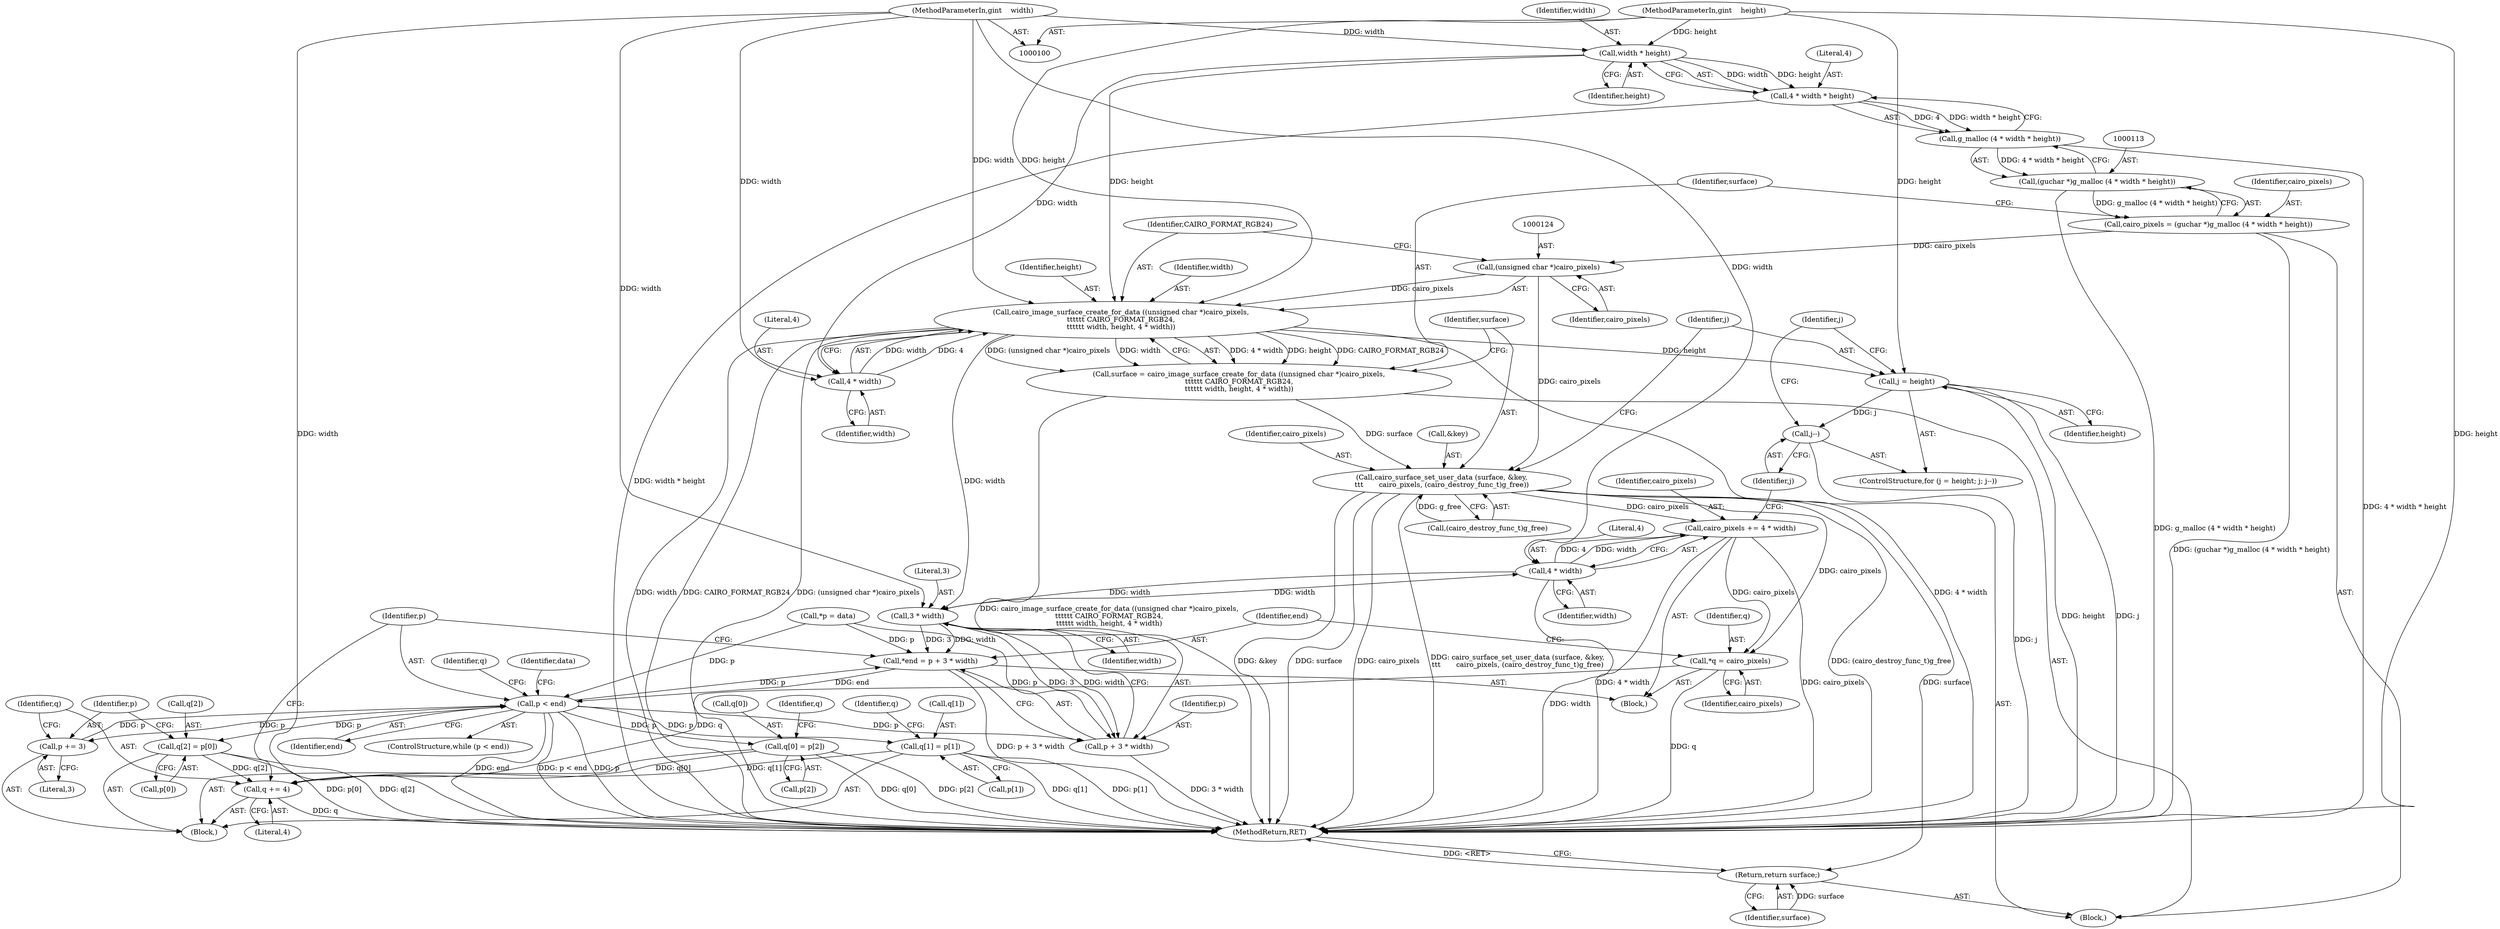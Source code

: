 digraph "1_poppler_c839b706092583f6b12ed3cc634bf5af34b7a2bb@API" {
"1000122" [label="(Call,cairo_image_surface_create_for_data ((unsigned char *)cairo_pixels,\n\t\t\t\t\t\t CAIRO_FORMAT_RGB24,\n\t\t\t\t\t\t width, height, 4 * width))"];
"1000123" [label="(Call,(unsigned char *)cairo_pixels)"];
"1000110" [label="(Call,cairo_pixels = (guchar *)g_malloc (4 * width * height))"];
"1000112" [label="(Call,(guchar *)g_malloc (4 * width * height))"];
"1000114" [label="(Call,g_malloc (4 * width * height))"];
"1000115" [label="(Call,4 * width * height)"];
"1000117" [label="(Call,width * height)"];
"1000102" [label="(MethodParameterIn,gint    width)"];
"1000103" [label="(MethodParameterIn,gint    height)"];
"1000129" [label="(Call,4 * width)"];
"1000120" [label="(Call,surface = cairo_image_surface_create_for_data ((unsigned char *)cairo_pixels,\n\t\t\t\t\t\t CAIRO_FORMAT_RGB24,\n\t\t\t\t\t\t width, height, 4 * width))"];
"1000132" [label="(Call,cairo_surface_set_user_data (surface, &key,\n\t\t\t       cairo_pixels, (cairo_destroy_func_t)g_free))"];
"1000153" [label="(Call,*q = cairo_pixels)"];
"1000193" [label="(Call,q += 4)"];
"1000199" [label="(Call,cairo_pixels += 4 * width)"];
"1000204" [label="(Return,return surface;)"];
"1000141" [label="(Call,j = height)"];
"1000145" [label="(Call,j--)"];
"1000161" [label="(Call,3 * width)"];
"1000157" [label="(Call,*end = p + 3 * width)"];
"1000165" [label="(Call,p < end)"];
"1000159" [label="(Call,p + 3 * width)"];
"1000169" [label="(Call,q[0] = p[2])"];
"1000176" [label="(Call,q[1] = p[1])"];
"1000183" [label="(Call,q[2] = p[0])"];
"1000190" [label="(Call,p += 3)"];
"1000201" [label="(Call,4 * width)"];
"1000116" [label="(Literal,4)"];
"1000206" [label="(MethodReturn,RET)"];
"1000130" [label="(Literal,4)"];
"1000184" [label="(Call,q[2])"];
"1000142" [label="(Identifier,j)"];
"1000111" [label="(Identifier,cairo_pixels)"];
"1000117" [label="(Call,width * height)"];
"1000125" [label="(Identifier,cairo_pixels)"];
"1000102" [label="(MethodParameterIn,gint    width)"];
"1000204" [label="(Return,return surface;)"];
"1000199" [label="(Call,cairo_pixels += 4 * width)"];
"1000145" [label="(Call,j--)"];
"1000170" [label="(Call,q[0])"];
"1000163" [label="(Identifier,width)"];
"1000202" [label="(Literal,4)"];
"1000114" [label="(Call,g_malloc (4 * width * height))"];
"1000157" [label="(Call,*end = p + 3 * width)"];
"1000197" [label="(Identifier,data)"];
"1000136" [label="(Identifier,cairo_pixels)"];
"1000167" [label="(Identifier,end)"];
"1000120" [label="(Call,surface = cairo_image_surface_create_for_data ((unsigned char *)cairo_pixels,\n\t\t\t\t\t\t CAIRO_FORMAT_RGB24,\n\t\t\t\t\t\t width, height, 4 * width))"];
"1000110" [label="(Call,cairo_pixels = (guchar *)g_malloc (4 * width * height))"];
"1000115" [label="(Call,4 * width * height)"];
"1000194" [label="(Identifier,q)"];
"1000166" [label="(Identifier,p)"];
"1000144" [label="(Identifier,j)"];
"1000127" [label="(Identifier,width)"];
"1000180" [label="(Call,p[1])"];
"1000205" [label="(Identifier,surface)"];
"1000119" [label="(Identifier,height)"];
"1000133" [label="(Identifier,surface)"];
"1000141" [label="(Call,j = height)"];
"1000118" [label="(Identifier,width)"];
"1000193" [label="(Call,q += 4)"];
"1000140" [label="(ControlStructure,for (j = height; j; j--))"];
"1000178" [label="(Identifier,q)"];
"1000173" [label="(Call,p[2])"];
"1000123" [label="(Call,(unsigned char *)cairo_pixels)"];
"1000129" [label="(Call,4 * width)"];
"1000190" [label="(Call,p += 3)"];
"1000191" [label="(Identifier,p)"];
"1000147" [label="(Block,)"];
"1000137" [label="(Call,(cairo_destroy_func_t)g_free)"];
"1000168" [label="(Block,)"];
"1000176" [label="(Call,q[1] = p[1])"];
"1000131" [label="(Identifier,width)"];
"1000187" [label="(Call,p[0])"];
"1000112" [label="(Call,(guchar *)g_malloc (4 * width * height))"];
"1000200" [label="(Identifier,cairo_pixels)"];
"1000159" [label="(Call,p + 3 * width)"];
"1000128" [label="(Identifier,height)"];
"1000165" [label="(Call,p < end)"];
"1000149" [label="(Call,*p = data)"];
"1000161" [label="(Call,3 * width)"];
"1000183" [label="(Call,q[2] = p[0])"];
"1000158" [label="(Identifier,end)"];
"1000195" [label="(Literal,4)"];
"1000192" [label="(Literal,3)"];
"1000185" [label="(Identifier,q)"];
"1000201" [label="(Call,4 * width)"];
"1000134" [label="(Call,&key)"];
"1000177" [label="(Call,q[1])"];
"1000203" [label="(Identifier,width)"];
"1000155" [label="(Identifier,cairo_pixels)"];
"1000171" [label="(Identifier,q)"];
"1000122" [label="(Call,cairo_image_surface_create_for_data ((unsigned char *)cairo_pixels,\n\t\t\t\t\t\t CAIRO_FORMAT_RGB24,\n\t\t\t\t\t\t width, height, 4 * width))"];
"1000103" [label="(MethodParameterIn,gint    height)"];
"1000154" [label="(Identifier,q)"];
"1000169" [label="(Call,q[0] = p[2])"];
"1000143" [label="(Identifier,height)"];
"1000162" [label="(Literal,3)"];
"1000164" [label="(ControlStructure,while (p < end))"];
"1000126" [label="(Identifier,CAIRO_FORMAT_RGB24)"];
"1000146" [label="(Identifier,j)"];
"1000132" [label="(Call,cairo_surface_set_user_data (surface, &key,\n\t\t\t       cairo_pixels, (cairo_destroy_func_t)g_free))"];
"1000160" [label="(Identifier,p)"];
"1000153" [label="(Call,*q = cairo_pixels)"];
"1000105" [label="(Block,)"];
"1000121" [label="(Identifier,surface)"];
"1000122" -> "1000120"  [label="AST: "];
"1000122" -> "1000129"  [label="CFG: "];
"1000123" -> "1000122"  [label="AST: "];
"1000126" -> "1000122"  [label="AST: "];
"1000127" -> "1000122"  [label="AST: "];
"1000128" -> "1000122"  [label="AST: "];
"1000129" -> "1000122"  [label="AST: "];
"1000120" -> "1000122"  [label="CFG: "];
"1000122" -> "1000206"  [label="DDG: CAIRO_FORMAT_RGB24"];
"1000122" -> "1000206"  [label="DDG: (unsigned char *)cairo_pixels"];
"1000122" -> "1000206"  [label="DDG: 4 * width"];
"1000122" -> "1000206"  [label="DDG: width"];
"1000122" -> "1000120"  [label="DDG: 4 * width"];
"1000122" -> "1000120"  [label="DDG: height"];
"1000122" -> "1000120"  [label="DDG: (unsigned char *)cairo_pixels"];
"1000122" -> "1000120"  [label="DDG: CAIRO_FORMAT_RGB24"];
"1000122" -> "1000120"  [label="DDG: width"];
"1000123" -> "1000122"  [label="DDG: cairo_pixels"];
"1000129" -> "1000122"  [label="DDG: width"];
"1000129" -> "1000122"  [label="DDG: 4"];
"1000102" -> "1000122"  [label="DDG: width"];
"1000117" -> "1000122"  [label="DDG: height"];
"1000103" -> "1000122"  [label="DDG: height"];
"1000122" -> "1000141"  [label="DDG: height"];
"1000122" -> "1000161"  [label="DDG: width"];
"1000123" -> "1000125"  [label="CFG: "];
"1000124" -> "1000123"  [label="AST: "];
"1000125" -> "1000123"  [label="AST: "];
"1000126" -> "1000123"  [label="CFG: "];
"1000110" -> "1000123"  [label="DDG: cairo_pixels"];
"1000123" -> "1000132"  [label="DDG: cairo_pixels"];
"1000110" -> "1000105"  [label="AST: "];
"1000110" -> "1000112"  [label="CFG: "];
"1000111" -> "1000110"  [label="AST: "];
"1000112" -> "1000110"  [label="AST: "];
"1000121" -> "1000110"  [label="CFG: "];
"1000110" -> "1000206"  [label="DDG: (guchar *)g_malloc (4 * width * height)"];
"1000112" -> "1000110"  [label="DDG: g_malloc (4 * width * height)"];
"1000112" -> "1000114"  [label="CFG: "];
"1000113" -> "1000112"  [label="AST: "];
"1000114" -> "1000112"  [label="AST: "];
"1000112" -> "1000206"  [label="DDG: g_malloc (4 * width * height)"];
"1000114" -> "1000112"  [label="DDG: 4 * width * height"];
"1000114" -> "1000115"  [label="CFG: "];
"1000115" -> "1000114"  [label="AST: "];
"1000114" -> "1000206"  [label="DDG: 4 * width * height"];
"1000115" -> "1000114"  [label="DDG: 4"];
"1000115" -> "1000114"  [label="DDG: width * height"];
"1000115" -> "1000117"  [label="CFG: "];
"1000116" -> "1000115"  [label="AST: "];
"1000117" -> "1000115"  [label="AST: "];
"1000115" -> "1000206"  [label="DDG: width * height"];
"1000117" -> "1000115"  [label="DDG: width"];
"1000117" -> "1000115"  [label="DDG: height"];
"1000117" -> "1000119"  [label="CFG: "];
"1000118" -> "1000117"  [label="AST: "];
"1000119" -> "1000117"  [label="AST: "];
"1000102" -> "1000117"  [label="DDG: width"];
"1000103" -> "1000117"  [label="DDG: height"];
"1000117" -> "1000129"  [label="DDG: width"];
"1000102" -> "1000100"  [label="AST: "];
"1000102" -> "1000206"  [label="DDG: width"];
"1000102" -> "1000129"  [label="DDG: width"];
"1000102" -> "1000161"  [label="DDG: width"];
"1000102" -> "1000201"  [label="DDG: width"];
"1000103" -> "1000100"  [label="AST: "];
"1000103" -> "1000206"  [label="DDG: height"];
"1000103" -> "1000141"  [label="DDG: height"];
"1000129" -> "1000131"  [label="CFG: "];
"1000130" -> "1000129"  [label="AST: "];
"1000131" -> "1000129"  [label="AST: "];
"1000120" -> "1000105"  [label="AST: "];
"1000121" -> "1000120"  [label="AST: "];
"1000133" -> "1000120"  [label="CFG: "];
"1000120" -> "1000206"  [label="DDG: cairo_image_surface_create_for_data ((unsigned char *)cairo_pixels,\n\t\t\t\t\t\t CAIRO_FORMAT_RGB24,\n\t\t\t\t\t\t width, height, 4 * width)"];
"1000120" -> "1000132"  [label="DDG: surface"];
"1000132" -> "1000105"  [label="AST: "];
"1000132" -> "1000137"  [label="CFG: "];
"1000133" -> "1000132"  [label="AST: "];
"1000134" -> "1000132"  [label="AST: "];
"1000136" -> "1000132"  [label="AST: "];
"1000137" -> "1000132"  [label="AST: "];
"1000142" -> "1000132"  [label="CFG: "];
"1000132" -> "1000206"  [label="DDG: (cairo_destroy_func_t)g_free"];
"1000132" -> "1000206"  [label="DDG: cairo_surface_set_user_data (surface, &key,\n\t\t\t       cairo_pixels, (cairo_destroy_func_t)g_free)"];
"1000132" -> "1000206"  [label="DDG: &key"];
"1000132" -> "1000206"  [label="DDG: surface"];
"1000132" -> "1000206"  [label="DDG: cairo_pixels"];
"1000137" -> "1000132"  [label="DDG: g_free"];
"1000132" -> "1000153"  [label="DDG: cairo_pixels"];
"1000132" -> "1000199"  [label="DDG: cairo_pixels"];
"1000132" -> "1000204"  [label="DDG: surface"];
"1000153" -> "1000147"  [label="AST: "];
"1000153" -> "1000155"  [label="CFG: "];
"1000154" -> "1000153"  [label="AST: "];
"1000155" -> "1000153"  [label="AST: "];
"1000158" -> "1000153"  [label="CFG: "];
"1000153" -> "1000206"  [label="DDG: q"];
"1000199" -> "1000153"  [label="DDG: cairo_pixels"];
"1000153" -> "1000193"  [label="DDG: q"];
"1000193" -> "1000168"  [label="AST: "];
"1000193" -> "1000195"  [label="CFG: "];
"1000194" -> "1000193"  [label="AST: "];
"1000195" -> "1000193"  [label="AST: "];
"1000166" -> "1000193"  [label="CFG: "];
"1000193" -> "1000206"  [label="DDG: q"];
"1000183" -> "1000193"  [label="DDG: q[2]"];
"1000176" -> "1000193"  [label="DDG: q[1]"];
"1000169" -> "1000193"  [label="DDG: q[0]"];
"1000199" -> "1000147"  [label="AST: "];
"1000199" -> "1000201"  [label="CFG: "];
"1000200" -> "1000199"  [label="AST: "];
"1000201" -> "1000199"  [label="AST: "];
"1000146" -> "1000199"  [label="CFG: "];
"1000199" -> "1000206"  [label="DDG: 4 * width"];
"1000199" -> "1000206"  [label="DDG: cairo_pixels"];
"1000201" -> "1000199"  [label="DDG: 4"];
"1000201" -> "1000199"  [label="DDG: width"];
"1000204" -> "1000105"  [label="AST: "];
"1000204" -> "1000205"  [label="CFG: "];
"1000205" -> "1000204"  [label="AST: "];
"1000206" -> "1000204"  [label="CFG: "];
"1000204" -> "1000206"  [label="DDG: <RET>"];
"1000205" -> "1000204"  [label="DDG: surface"];
"1000141" -> "1000140"  [label="AST: "];
"1000141" -> "1000143"  [label="CFG: "];
"1000142" -> "1000141"  [label="AST: "];
"1000143" -> "1000141"  [label="AST: "];
"1000144" -> "1000141"  [label="CFG: "];
"1000141" -> "1000206"  [label="DDG: j"];
"1000141" -> "1000206"  [label="DDG: height"];
"1000141" -> "1000145"  [label="DDG: j"];
"1000145" -> "1000140"  [label="AST: "];
"1000145" -> "1000146"  [label="CFG: "];
"1000146" -> "1000145"  [label="AST: "];
"1000144" -> "1000145"  [label="CFG: "];
"1000145" -> "1000206"  [label="DDG: j"];
"1000161" -> "1000159"  [label="AST: "];
"1000161" -> "1000163"  [label="CFG: "];
"1000162" -> "1000161"  [label="AST: "];
"1000163" -> "1000161"  [label="AST: "];
"1000159" -> "1000161"  [label="CFG: "];
"1000161" -> "1000157"  [label="DDG: 3"];
"1000161" -> "1000157"  [label="DDG: width"];
"1000161" -> "1000159"  [label="DDG: 3"];
"1000161" -> "1000159"  [label="DDG: width"];
"1000201" -> "1000161"  [label="DDG: width"];
"1000161" -> "1000201"  [label="DDG: width"];
"1000157" -> "1000147"  [label="AST: "];
"1000157" -> "1000159"  [label="CFG: "];
"1000158" -> "1000157"  [label="AST: "];
"1000159" -> "1000157"  [label="AST: "];
"1000166" -> "1000157"  [label="CFG: "];
"1000157" -> "1000206"  [label="DDG: p + 3 * width"];
"1000149" -> "1000157"  [label="DDG: p"];
"1000165" -> "1000157"  [label="DDG: p"];
"1000157" -> "1000165"  [label="DDG: end"];
"1000165" -> "1000164"  [label="AST: "];
"1000165" -> "1000167"  [label="CFG: "];
"1000166" -> "1000165"  [label="AST: "];
"1000167" -> "1000165"  [label="AST: "];
"1000171" -> "1000165"  [label="CFG: "];
"1000197" -> "1000165"  [label="CFG: "];
"1000165" -> "1000206"  [label="DDG: p"];
"1000165" -> "1000206"  [label="DDG: end"];
"1000165" -> "1000206"  [label="DDG: p < end"];
"1000165" -> "1000159"  [label="DDG: p"];
"1000190" -> "1000165"  [label="DDG: p"];
"1000149" -> "1000165"  [label="DDG: p"];
"1000165" -> "1000169"  [label="DDG: p"];
"1000165" -> "1000176"  [label="DDG: p"];
"1000165" -> "1000183"  [label="DDG: p"];
"1000165" -> "1000190"  [label="DDG: p"];
"1000160" -> "1000159"  [label="AST: "];
"1000159" -> "1000206"  [label="DDG: 3 * width"];
"1000149" -> "1000159"  [label="DDG: p"];
"1000169" -> "1000168"  [label="AST: "];
"1000169" -> "1000173"  [label="CFG: "];
"1000170" -> "1000169"  [label="AST: "];
"1000173" -> "1000169"  [label="AST: "];
"1000178" -> "1000169"  [label="CFG: "];
"1000169" -> "1000206"  [label="DDG: p[2]"];
"1000169" -> "1000206"  [label="DDG: q[0]"];
"1000176" -> "1000168"  [label="AST: "];
"1000176" -> "1000180"  [label="CFG: "];
"1000177" -> "1000176"  [label="AST: "];
"1000180" -> "1000176"  [label="AST: "];
"1000185" -> "1000176"  [label="CFG: "];
"1000176" -> "1000206"  [label="DDG: p[1]"];
"1000176" -> "1000206"  [label="DDG: q[1]"];
"1000183" -> "1000168"  [label="AST: "];
"1000183" -> "1000187"  [label="CFG: "];
"1000184" -> "1000183"  [label="AST: "];
"1000187" -> "1000183"  [label="AST: "];
"1000191" -> "1000183"  [label="CFG: "];
"1000183" -> "1000206"  [label="DDG: p[0]"];
"1000183" -> "1000206"  [label="DDG: q[2]"];
"1000190" -> "1000168"  [label="AST: "];
"1000190" -> "1000192"  [label="CFG: "];
"1000191" -> "1000190"  [label="AST: "];
"1000192" -> "1000190"  [label="AST: "];
"1000194" -> "1000190"  [label="CFG: "];
"1000201" -> "1000203"  [label="CFG: "];
"1000202" -> "1000201"  [label="AST: "];
"1000203" -> "1000201"  [label="AST: "];
"1000201" -> "1000206"  [label="DDG: width"];
}
